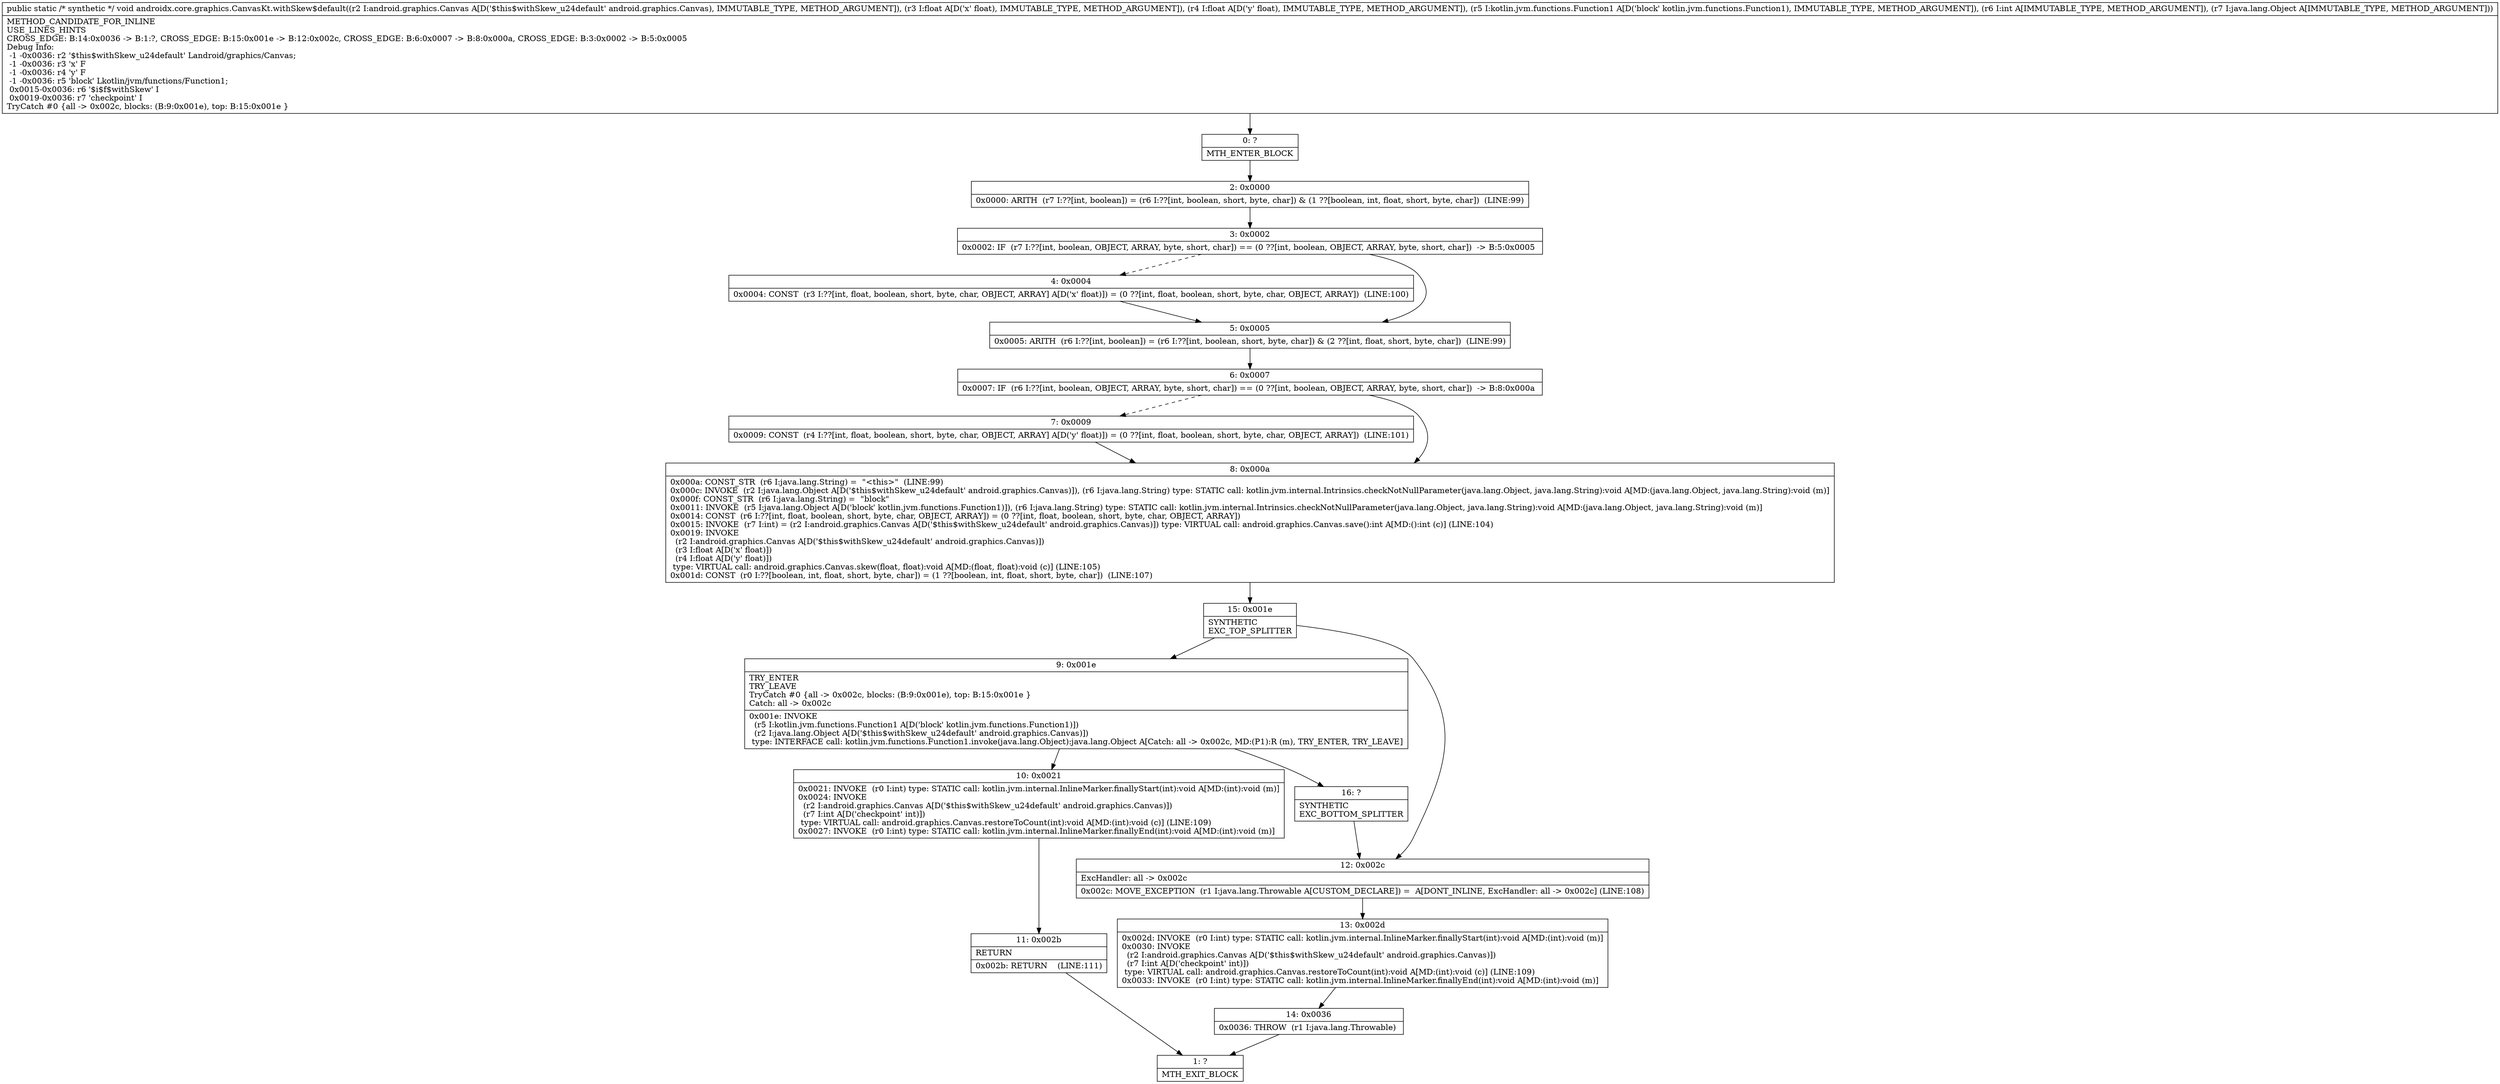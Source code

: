 digraph "CFG forandroidx.core.graphics.CanvasKt.withSkew$default(Landroid\/graphics\/Canvas;FFLkotlin\/jvm\/functions\/Function1;ILjava\/lang\/Object;)V" {
Node_0 [shape=record,label="{0\:\ ?|MTH_ENTER_BLOCK\l}"];
Node_2 [shape=record,label="{2\:\ 0x0000|0x0000: ARITH  (r7 I:??[int, boolean]) = (r6 I:??[int, boolean, short, byte, char]) & (1 ??[boolean, int, float, short, byte, char])  (LINE:99)\l}"];
Node_3 [shape=record,label="{3\:\ 0x0002|0x0002: IF  (r7 I:??[int, boolean, OBJECT, ARRAY, byte, short, char]) == (0 ??[int, boolean, OBJECT, ARRAY, byte, short, char])  \-\> B:5:0x0005 \l}"];
Node_4 [shape=record,label="{4\:\ 0x0004|0x0004: CONST  (r3 I:??[int, float, boolean, short, byte, char, OBJECT, ARRAY] A[D('x' float)]) = (0 ??[int, float, boolean, short, byte, char, OBJECT, ARRAY])  (LINE:100)\l}"];
Node_5 [shape=record,label="{5\:\ 0x0005|0x0005: ARITH  (r6 I:??[int, boolean]) = (r6 I:??[int, boolean, short, byte, char]) & (2 ??[int, float, short, byte, char])  (LINE:99)\l}"];
Node_6 [shape=record,label="{6\:\ 0x0007|0x0007: IF  (r6 I:??[int, boolean, OBJECT, ARRAY, byte, short, char]) == (0 ??[int, boolean, OBJECT, ARRAY, byte, short, char])  \-\> B:8:0x000a \l}"];
Node_7 [shape=record,label="{7\:\ 0x0009|0x0009: CONST  (r4 I:??[int, float, boolean, short, byte, char, OBJECT, ARRAY] A[D('y' float)]) = (0 ??[int, float, boolean, short, byte, char, OBJECT, ARRAY])  (LINE:101)\l}"];
Node_8 [shape=record,label="{8\:\ 0x000a|0x000a: CONST_STR  (r6 I:java.lang.String) =  \"\<this\>\"  (LINE:99)\l0x000c: INVOKE  (r2 I:java.lang.Object A[D('$this$withSkew_u24default' android.graphics.Canvas)]), (r6 I:java.lang.String) type: STATIC call: kotlin.jvm.internal.Intrinsics.checkNotNullParameter(java.lang.Object, java.lang.String):void A[MD:(java.lang.Object, java.lang.String):void (m)]\l0x000f: CONST_STR  (r6 I:java.lang.String) =  \"block\" \l0x0011: INVOKE  (r5 I:java.lang.Object A[D('block' kotlin.jvm.functions.Function1)]), (r6 I:java.lang.String) type: STATIC call: kotlin.jvm.internal.Intrinsics.checkNotNullParameter(java.lang.Object, java.lang.String):void A[MD:(java.lang.Object, java.lang.String):void (m)]\l0x0014: CONST  (r6 I:??[int, float, boolean, short, byte, char, OBJECT, ARRAY]) = (0 ??[int, float, boolean, short, byte, char, OBJECT, ARRAY]) \l0x0015: INVOKE  (r7 I:int) = (r2 I:android.graphics.Canvas A[D('$this$withSkew_u24default' android.graphics.Canvas)]) type: VIRTUAL call: android.graphics.Canvas.save():int A[MD:():int (c)] (LINE:104)\l0x0019: INVOKE  \l  (r2 I:android.graphics.Canvas A[D('$this$withSkew_u24default' android.graphics.Canvas)])\l  (r3 I:float A[D('x' float)])\l  (r4 I:float A[D('y' float)])\l type: VIRTUAL call: android.graphics.Canvas.skew(float, float):void A[MD:(float, float):void (c)] (LINE:105)\l0x001d: CONST  (r0 I:??[boolean, int, float, short, byte, char]) = (1 ??[boolean, int, float, short, byte, char])  (LINE:107)\l}"];
Node_15 [shape=record,label="{15\:\ 0x001e|SYNTHETIC\lEXC_TOP_SPLITTER\l}"];
Node_9 [shape=record,label="{9\:\ 0x001e|TRY_ENTER\lTRY_LEAVE\lTryCatch #0 \{all \-\> 0x002c, blocks: (B:9:0x001e), top: B:15:0x001e \}\lCatch: all \-\> 0x002c\l|0x001e: INVOKE  \l  (r5 I:kotlin.jvm.functions.Function1 A[D('block' kotlin.jvm.functions.Function1)])\l  (r2 I:java.lang.Object A[D('$this$withSkew_u24default' android.graphics.Canvas)])\l type: INTERFACE call: kotlin.jvm.functions.Function1.invoke(java.lang.Object):java.lang.Object A[Catch: all \-\> 0x002c, MD:(P1):R (m), TRY_ENTER, TRY_LEAVE]\l}"];
Node_10 [shape=record,label="{10\:\ 0x0021|0x0021: INVOKE  (r0 I:int) type: STATIC call: kotlin.jvm.internal.InlineMarker.finallyStart(int):void A[MD:(int):void (m)]\l0x0024: INVOKE  \l  (r2 I:android.graphics.Canvas A[D('$this$withSkew_u24default' android.graphics.Canvas)])\l  (r7 I:int A[D('checkpoint' int)])\l type: VIRTUAL call: android.graphics.Canvas.restoreToCount(int):void A[MD:(int):void (c)] (LINE:109)\l0x0027: INVOKE  (r0 I:int) type: STATIC call: kotlin.jvm.internal.InlineMarker.finallyEnd(int):void A[MD:(int):void (m)]\l}"];
Node_11 [shape=record,label="{11\:\ 0x002b|RETURN\l|0x002b: RETURN    (LINE:111)\l}"];
Node_1 [shape=record,label="{1\:\ ?|MTH_EXIT_BLOCK\l}"];
Node_16 [shape=record,label="{16\:\ ?|SYNTHETIC\lEXC_BOTTOM_SPLITTER\l}"];
Node_12 [shape=record,label="{12\:\ 0x002c|ExcHandler: all \-\> 0x002c\l|0x002c: MOVE_EXCEPTION  (r1 I:java.lang.Throwable A[CUSTOM_DECLARE]) =  A[DONT_INLINE, ExcHandler: all \-\> 0x002c] (LINE:108)\l}"];
Node_13 [shape=record,label="{13\:\ 0x002d|0x002d: INVOKE  (r0 I:int) type: STATIC call: kotlin.jvm.internal.InlineMarker.finallyStart(int):void A[MD:(int):void (m)]\l0x0030: INVOKE  \l  (r2 I:android.graphics.Canvas A[D('$this$withSkew_u24default' android.graphics.Canvas)])\l  (r7 I:int A[D('checkpoint' int)])\l type: VIRTUAL call: android.graphics.Canvas.restoreToCount(int):void A[MD:(int):void (c)] (LINE:109)\l0x0033: INVOKE  (r0 I:int) type: STATIC call: kotlin.jvm.internal.InlineMarker.finallyEnd(int):void A[MD:(int):void (m)]\l}"];
Node_14 [shape=record,label="{14\:\ 0x0036|0x0036: THROW  (r1 I:java.lang.Throwable) \l}"];
MethodNode[shape=record,label="{public static \/* synthetic *\/ void androidx.core.graphics.CanvasKt.withSkew$default((r2 I:android.graphics.Canvas A[D('$this$withSkew_u24default' android.graphics.Canvas), IMMUTABLE_TYPE, METHOD_ARGUMENT]), (r3 I:float A[D('x' float), IMMUTABLE_TYPE, METHOD_ARGUMENT]), (r4 I:float A[D('y' float), IMMUTABLE_TYPE, METHOD_ARGUMENT]), (r5 I:kotlin.jvm.functions.Function1 A[D('block' kotlin.jvm.functions.Function1), IMMUTABLE_TYPE, METHOD_ARGUMENT]), (r6 I:int A[IMMUTABLE_TYPE, METHOD_ARGUMENT]), (r7 I:java.lang.Object A[IMMUTABLE_TYPE, METHOD_ARGUMENT]))  | METHOD_CANDIDATE_FOR_INLINE\lUSE_LINES_HINTS\lCROSS_EDGE: B:14:0x0036 \-\> B:1:?, CROSS_EDGE: B:15:0x001e \-\> B:12:0x002c, CROSS_EDGE: B:6:0x0007 \-\> B:8:0x000a, CROSS_EDGE: B:3:0x0002 \-\> B:5:0x0005\lDebug Info:\l  \-1 \-0x0036: r2 '$this$withSkew_u24default' Landroid\/graphics\/Canvas;\l  \-1 \-0x0036: r3 'x' F\l  \-1 \-0x0036: r4 'y' F\l  \-1 \-0x0036: r5 'block' Lkotlin\/jvm\/functions\/Function1;\l  0x0015\-0x0036: r6 '$i$f$withSkew' I\l  0x0019\-0x0036: r7 'checkpoint' I\lTryCatch #0 \{all \-\> 0x002c, blocks: (B:9:0x001e), top: B:15:0x001e \}\l}"];
MethodNode -> Node_0;Node_0 -> Node_2;
Node_2 -> Node_3;
Node_3 -> Node_4[style=dashed];
Node_3 -> Node_5;
Node_4 -> Node_5;
Node_5 -> Node_6;
Node_6 -> Node_7[style=dashed];
Node_6 -> Node_8;
Node_7 -> Node_8;
Node_8 -> Node_15;
Node_15 -> Node_9;
Node_15 -> Node_12;
Node_9 -> Node_10;
Node_9 -> Node_16;
Node_10 -> Node_11;
Node_11 -> Node_1;
Node_16 -> Node_12;
Node_12 -> Node_13;
Node_13 -> Node_14;
Node_14 -> Node_1;
}

